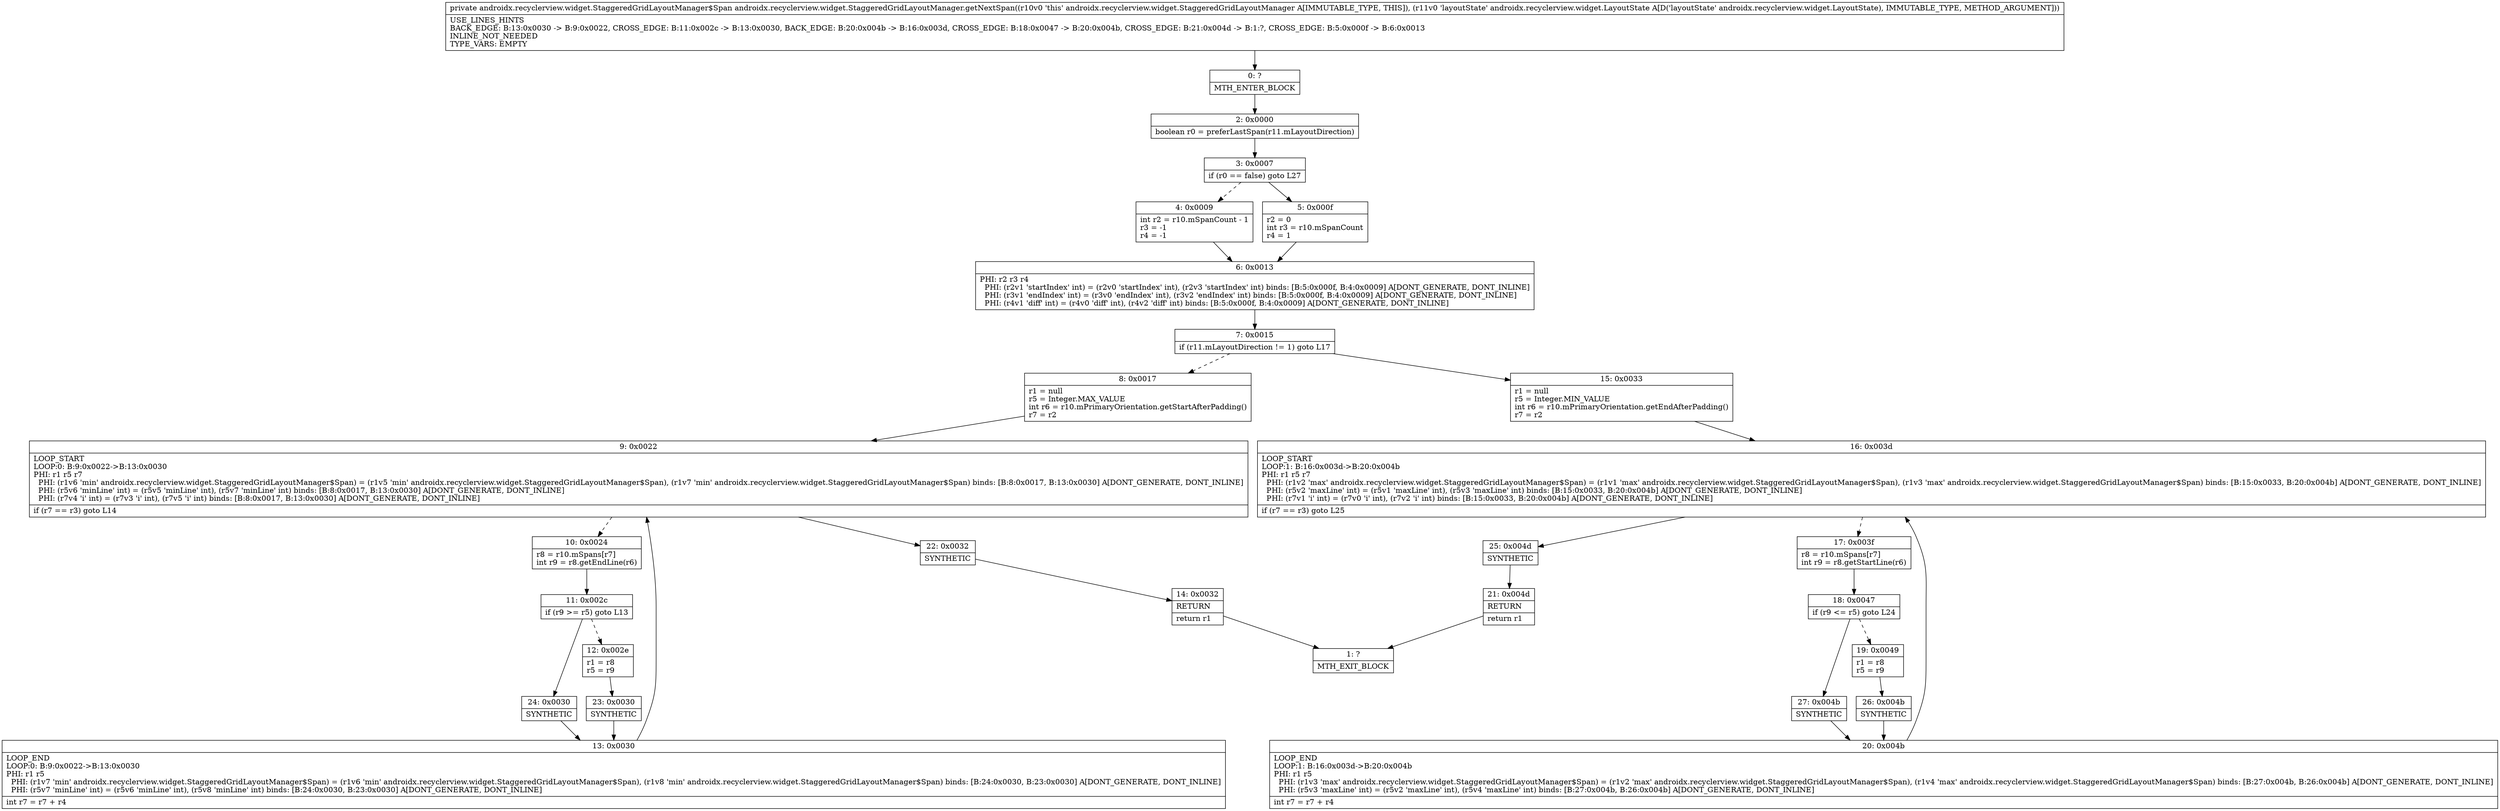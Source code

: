 digraph "CFG forandroidx.recyclerview.widget.StaggeredGridLayoutManager.getNextSpan(Landroidx\/recyclerview\/widget\/LayoutState;)Landroidx\/recyclerview\/widget\/StaggeredGridLayoutManager$Span;" {
Node_0 [shape=record,label="{0\:\ ?|MTH_ENTER_BLOCK\l}"];
Node_2 [shape=record,label="{2\:\ 0x0000|boolean r0 = preferLastSpan(r11.mLayoutDirection)\l}"];
Node_3 [shape=record,label="{3\:\ 0x0007|if (r0 == false) goto L27\l}"];
Node_4 [shape=record,label="{4\:\ 0x0009|int r2 = r10.mSpanCount \- 1\lr3 = \-1\lr4 = \-1\l}"];
Node_6 [shape=record,label="{6\:\ 0x0013|PHI: r2 r3 r4 \l  PHI: (r2v1 'startIndex' int) = (r2v0 'startIndex' int), (r2v3 'startIndex' int) binds: [B:5:0x000f, B:4:0x0009] A[DONT_GENERATE, DONT_INLINE]\l  PHI: (r3v1 'endIndex' int) = (r3v0 'endIndex' int), (r3v2 'endIndex' int) binds: [B:5:0x000f, B:4:0x0009] A[DONT_GENERATE, DONT_INLINE]\l  PHI: (r4v1 'diff' int) = (r4v0 'diff' int), (r4v2 'diff' int) binds: [B:5:0x000f, B:4:0x0009] A[DONT_GENERATE, DONT_INLINE]\l}"];
Node_7 [shape=record,label="{7\:\ 0x0015|if (r11.mLayoutDirection != 1) goto L17\l}"];
Node_8 [shape=record,label="{8\:\ 0x0017|r1 = null\lr5 = Integer.MAX_VALUE\lint r6 = r10.mPrimaryOrientation.getStartAfterPadding()\lr7 = r2\l}"];
Node_9 [shape=record,label="{9\:\ 0x0022|LOOP_START\lLOOP:0: B:9:0x0022\-\>B:13:0x0030\lPHI: r1 r5 r7 \l  PHI: (r1v6 'min' androidx.recyclerview.widget.StaggeredGridLayoutManager$Span) = (r1v5 'min' androidx.recyclerview.widget.StaggeredGridLayoutManager$Span), (r1v7 'min' androidx.recyclerview.widget.StaggeredGridLayoutManager$Span) binds: [B:8:0x0017, B:13:0x0030] A[DONT_GENERATE, DONT_INLINE]\l  PHI: (r5v6 'minLine' int) = (r5v5 'minLine' int), (r5v7 'minLine' int) binds: [B:8:0x0017, B:13:0x0030] A[DONT_GENERATE, DONT_INLINE]\l  PHI: (r7v4 'i' int) = (r7v3 'i' int), (r7v5 'i' int) binds: [B:8:0x0017, B:13:0x0030] A[DONT_GENERATE, DONT_INLINE]\l|if (r7 == r3) goto L14\l}"];
Node_10 [shape=record,label="{10\:\ 0x0024|r8 = r10.mSpans[r7]\lint r9 = r8.getEndLine(r6)\l}"];
Node_11 [shape=record,label="{11\:\ 0x002c|if (r9 \>= r5) goto L13\l}"];
Node_12 [shape=record,label="{12\:\ 0x002e|r1 = r8\lr5 = r9\l}"];
Node_23 [shape=record,label="{23\:\ 0x0030|SYNTHETIC\l}"];
Node_13 [shape=record,label="{13\:\ 0x0030|LOOP_END\lLOOP:0: B:9:0x0022\-\>B:13:0x0030\lPHI: r1 r5 \l  PHI: (r1v7 'min' androidx.recyclerview.widget.StaggeredGridLayoutManager$Span) = (r1v6 'min' androidx.recyclerview.widget.StaggeredGridLayoutManager$Span), (r1v8 'min' androidx.recyclerview.widget.StaggeredGridLayoutManager$Span) binds: [B:24:0x0030, B:23:0x0030] A[DONT_GENERATE, DONT_INLINE]\l  PHI: (r5v7 'minLine' int) = (r5v6 'minLine' int), (r5v8 'minLine' int) binds: [B:24:0x0030, B:23:0x0030] A[DONT_GENERATE, DONT_INLINE]\l|int r7 = r7 + r4\l}"];
Node_24 [shape=record,label="{24\:\ 0x0030|SYNTHETIC\l}"];
Node_22 [shape=record,label="{22\:\ 0x0032|SYNTHETIC\l}"];
Node_14 [shape=record,label="{14\:\ 0x0032|RETURN\l|return r1\l}"];
Node_1 [shape=record,label="{1\:\ ?|MTH_EXIT_BLOCK\l}"];
Node_15 [shape=record,label="{15\:\ 0x0033|r1 = null\lr5 = Integer.MIN_VALUE\lint r6 = r10.mPrimaryOrientation.getEndAfterPadding()\lr7 = r2\l}"];
Node_16 [shape=record,label="{16\:\ 0x003d|LOOP_START\lLOOP:1: B:16:0x003d\-\>B:20:0x004b\lPHI: r1 r5 r7 \l  PHI: (r1v2 'max' androidx.recyclerview.widget.StaggeredGridLayoutManager$Span) = (r1v1 'max' androidx.recyclerview.widget.StaggeredGridLayoutManager$Span), (r1v3 'max' androidx.recyclerview.widget.StaggeredGridLayoutManager$Span) binds: [B:15:0x0033, B:20:0x004b] A[DONT_GENERATE, DONT_INLINE]\l  PHI: (r5v2 'maxLine' int) = (r5v1 'maxLine' int), (r5v3 'maxLine' int) binds: [B:15:0x0033, B:20:0x004b] A[DONT_GENERATE, DONT_INLINE]\l  PHI: (r7v1 'i' int) = (r7v0 'i' int), (r7v2 'i' int) binds: [B:15:0x0033, B:20:0x004b] A[DONT_GENERATE, DONT_INLINE]\l|if (r7 == r3) goto L25\l}"];
Node_17 [shape=record,label="{17\:\ 0x003f|r8 = r10.mSpans[r7]\lint r9 = r8.getStartLine(r6)\l}"];
Node_18 [shape=record,label="{18\:\ 0x0047|if (r9 \<= r5) goto L24\l}"];
Node_19 [shape=record,label="{19\:\ 0x0049|r1 = r8\lr5 = r9\l}"];
Node_26 [shape=record,label="{26\:\ 0x004b|SYNTHETIC\l}"];
Node_20 [shape=record,label="{20\:\ 0x004b|LOOP_END\lLOOP:1: B:16:0x003d\-\>B:20:0x004b\lPHI: r1 r5 \l  PHI: (r1v3 'max' androidx.recyclerview.widget.StaggeredGridLayoutManager$Span) = (r1v2 'max' androidx.recyclerview.widget.StaggeredGridLayoutManager$Span), (r1v4 'max' androidx.recyclerview.widget.StaggeredGridLayoutManager$Span) binds: [B:27:0x004b, B:26:0x004b] A[DONT_GENERATE, DONT_INLINE]\l  PHI: (r5v3 'maxLine' int) = (r5v2 'maxLine' int), (r5v4 'maxLine' int) binds: [B:27:0x004b, B:26:0x004b] A[DONT_GENERATE, DONT_INLINE]\l|int r7 = r7 + r4\l}"];
Node_27 [shape=record,label="{27\:\ 0x004b|SYNTHETIC\l}"];
Node_25 [shape=record,label="{25\:\ 0x004d|SYNTHETIC\l}"];
Node_21 [shape=record,label="{21\:\ 0x004d|RETURN\l|return r1\l}"];
Node_5 [shape=record,label="{5\:\ 0x000f|r2 = 0\lint r3 = r10.mSpanCount\lr4 = 1\l}"];
MethodNode[shape=record,label="{private androidx.recyclerview.widget.StaggeredGridLayoutManager$Span androidx.recyclerview.widget.StaggeredGridLayoutManager.getNextSpan((r10v0 'this' androidx.recyclerview.widget.StaggeredGridLayoutManager A[IMMUTABLE_TYPE, THIS]), (r11v0 'layoutState' androidx.recyclerview.widget.LayoutState A[D('layoutState' androidx.recyclerview.widget.LayoutState), IMMUTABLE_TYPE, METHOD_ARGUMENT]))  | USE_LINES_HINTS\lBACK_EDGE: B:13:0x0030 \-\> B:9:0x0022, CROSS_EDGE: B:11:0x002c \-\> B:13:0x0030, BACK_EDGE: B:20:0x004b \-\> B:16:0x003d, CROSS_EDGE: B:18:0x0047 \-\> B:20:0x004b, CROSS_EDGE: B:21:0x004d \-\> B:1:?, CROSS_EDGE: B:5:0x000f \-\> B:6:0x0013\lINLINE_NOT_NEEDED\lTYPE_VARS: EMPTY\l}"];
MethodNode -> Node_0;Node_0 -> Node_2;
Node_2 -> Node_3;
Node_3 -> Node_4[style=dashed];
Node_3 -> Node_5;
Node_4 -> Node_6;
Node_6 -> Node_7;
Node_7 -> Node_8[style=dashed];
Node_7 -> Node_15;
Node_8 -> Node_9;
Node_9 -> Node_10[style=dashed];
Node_9 -> Node_22;
Node_10 -> Node_11;
Node_11 -> Node_12[style=dashed];
Node_11 -> Node_24;
Node_12 -> Node_23;
Node_23 -> Node_13;
Node_13 -> Node_9;
Node_24 -> Node_13;
Node_22 -> Node_14;
Node_14 -> Node_1;
Node_15 -> Node_16;
Node_16 -> Node_17[style=dashed];
Node_16 -> Node_25;
Node_17 -> Node_18;
Node_18 -> Node_19[style=dashed];
Node_18 -> Node_27;
Node_19 -> Node_26;
Node_26 -> Node_20;
Node_20 -> Node_16;
Node_27 -> Node_20;
Node_25 -> Node_21;
Node_21 -> Node_1;
Node_5 -> Node_6;
}

